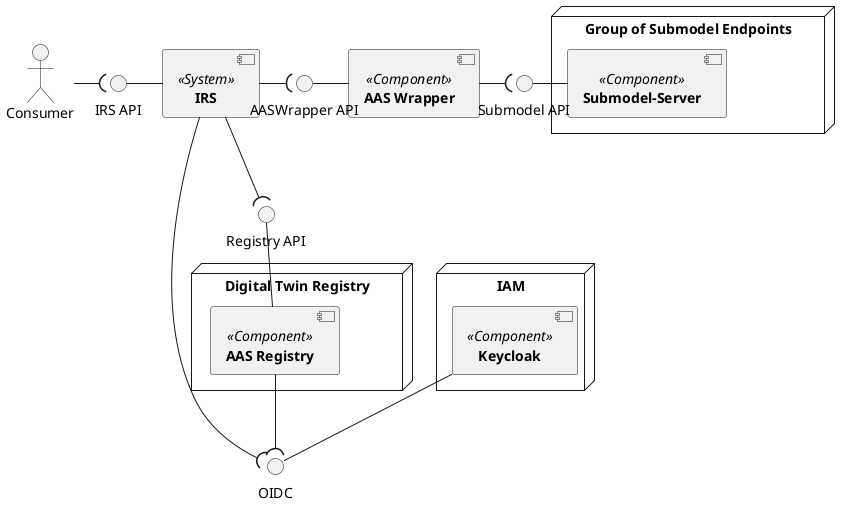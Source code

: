 @startuml 
skinparam monochrome true
skinparam shadowing false

[**IRS**] <<System>> as IRS

[**AAS Wrapper**] <<Component>> as AASW


node "Digital Twin Registry" {
    [**AAS Registry**] <<Component>> as AASR
}
node "IAM" {
    [**Keycloak**] <<Component>> as KIAM
}
node "Group of Submodel Endpoints" {
  [**Submodel-Server**] <<Component>> as SN
}

actor Consumer
interface "IRS API" as IAPI
interface "OIDC" as IAMAPI
interface "AASWrapper API" as IAASW
interface "Registry API" as IRAPI
interface "Submodel API" as ISubModelAPI

Consumer -( IAPI
IAPI - IRS
IAASW - AASW
IRS -( IAASW
ISubModelAPI - SN
AASW -( ISubModelAPI
IRS --( IRAPI
IRAPI -- AASR
IRS --( IAMAPI
AASR --( IAMAPI
KIAM -- IAMAPI
@enduml